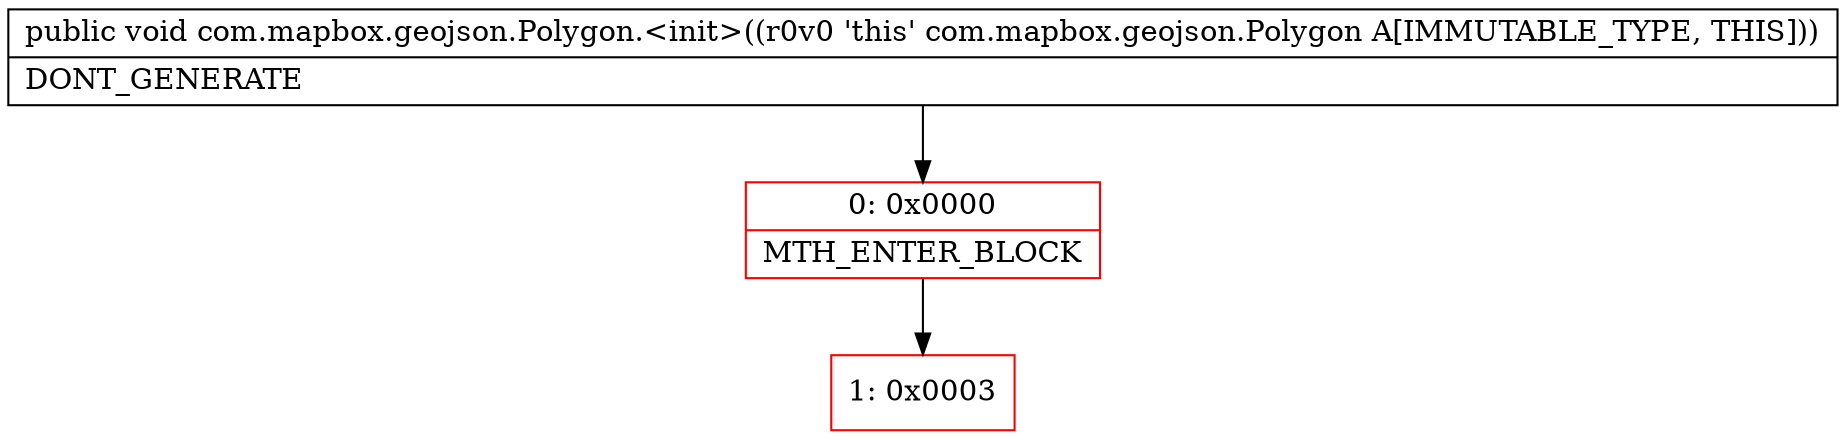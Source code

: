 digraph "CFG forcom.mapbox.geojson.Polygon.\<init\>()V" {
subgraph cluster_Region_1968728308 {
label = "R(0)";
node [shape=record,color=blue];
}
Node_0 [shape=record,color=red,label="{0\:\ 0x0000|MTH_ENTER_BLOCK\l}"];
Node_1 [shape=record,color=red,label="{1\:\ 0x0003}"];
MethodNode[shape=record,label="{public void com.mapbox.geojson.Polygon.\<init\>((r0v0 'this' com.mapbox.geojson.Polygon A[IMMUTABLE_TYPE, THIS]))  | DONT_GENERATE\l}"];
MethodNode -> Node_0;
Node_0 -> Node_1;
}


